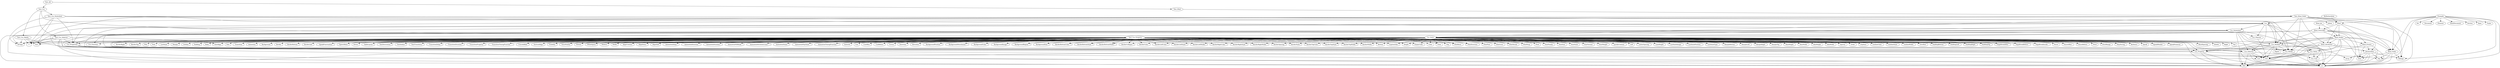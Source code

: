 digraph G {
  "BsDeclaredom" -> "Css"
  "BsDeclaredom" -> "Html"
  "Css" -> "Css_Charset"
  "Css" -> "Css_Function"
  "Css" -> "Css_Media"
  "Css" -> "Css_Module"
  "Css" -> "Css_Properties"
  "Css" -> "Css_Property"
  "Css" -> "Css_Selector"
  "Css" -> "Css_Style"
  "Css" -> "Css_Stylesheet"
  "Css" -> "Css_Unit"
  "Css" -> "Css_Value"
  "Declaredom" -> "Array"
  "Declaredom" -> "Belt"
  "Declaredom" -> "Dom"
  "Declaredom" -> "Js"
  "Declaredom" -> "Obj"
  "Declaredom" -> "Webapi"
  "Html" -> "Html_Attributes"
  "Html" -> "Html_Events"
  "Html" -> "Html_Node"
  "Html" -> "Html_Nodes"
  "Html" -> "Html_Overrides"
  "Util" -> "Belt"
  "Util" -> "Js"
  "Html_Jsx" -> "Html_Nodes"
  "Html_Jsx" -> "Html_Overrides"
  "Css_Charset" -> "Util"
  "Css_Media" -> "Belt"
  "Css_Media" -> "Css_Unit"
  "Css_Media" -> "Js"
  "Css_Media" -> "List"
  "Css_Module" -> "Array"
  "Css_Module" -> "Belt"
  "Css_Module" -> "Css_Media"
  "Css_Module" -> "Css_Property"
  "Css_Module" -> "Css_Selector"
  "Css_Module" -> "Digest"
  "Css_Module" -> "Js"
  "Css_Module" -> "List"
  "Css_Module" -> "Util"
  "Css_Properties" -> "Belt"
  "Css_Properties" -> "Css_Property"
  "Css_Properties" -> "Css_Value"
  "Css_Properties" -> "Js"
  "Css_Properties" -> "Util"
  "Css_Property" -> "Belt"
  "Css_Property" -> "Js"
  "Css_Property" -> "Util"
  "Css_Selector" -> "Belt"
  "Css_Selector" -> "Js"
  "Css_Selector" -> "List"
  "Css_Selector" -> "Obj"
  "Css_Selector" -> "Util"
  "Css_Style" -> "AlignContent"
  "Css_Style" -> "AlignItems"
  "Css_Style" -> "AlignSelf"
  "Css_Style" -> "AnimationDelay"
  "Css_Style" -> "AnimationDirection"
  "Css_Style" -> "AnimationDuration"
  "Css_Style" -> "AnimationFillMode"
  "Css_Style" -> "AnimationIterationCount"
  "Css_Style" -> "AnimationName"
  "Css_Style" -> "AnimationPlayState"
  "Css_Style" -> "AnimationTimingFunction"
  "Css_Style" -> "Azimuth"
  "Css_Style" -> "BackgroundAttachment"
  "Css_Style" -> "BackgroundColor"
  "Css_Style" -> "BackgroundImage"
  "Css_Style" -> "BackgroundPosition"
  "Css_Style" -> "BackgroundRepeat"
  "Css_Style" -> "BackgroundSize"
  "Css_Style" -> "Belt"
  "Css_Style" -> "BorderBottomColor"
  "Css_Style" -> "BorderBottomStyle"
  "Css_Style" -> "BorderBottomWidth"
  "Css_Style" -> "BorderCollapse"
  "Css_Style" -> "BorderColor"
  "Css_Style" -> "BorderLeftColor"
  "Css_Style" -> "BorderLeftStyle"
  "Css_Style" -> "BorderLeftWidth"
  "Css_Style" -> "BorderRightColor"
  "Css_Style" -> "BorderRightStyle"
  "Css_Style" -> "BorderRightWidth"
  "Css_Style" -> "BorderSpacing"
  "Css_Style" -> "BorderStyle"
  "Css_Style" -> "BorderTopColor"
  "Css_Style" -> "BorderTopStyle"
  "Css_Style" -> "BorderTopWidth"
  "Css_Style" -> "BorderWidth"
  "Css_Style" -> "Bottom"
  "Css_Style" -> "CaptionSide"
  "Css_Style" -> "Clear"
  "Css_Style" -> "Clip"
  "Css_Style" -> "Color"
  "Css_Style" -> "Css_Properties"
  "Css_Style" -> "Css_Property"
  "Css_Style" -> "Css_Selector"
  "Css_Style" -> "Cue"
  "Css_Style" -> "CueAfter"
  "Css_Style" -> "CueBefore"
  "Css_Style" -> "Cursor"
  "Css_Style" -> "Direction"
  "Css_Style" -> "Elevation"
  "Css_Style" -> "EmptyCells"
  "Css_Style" -> "FlexBasis"
  "Css_Style" -> "FlexDirection"
  "Css_Style" -> "FlexFlow"
  "Css_Style" -> "FlexGrow"
  "Css_Style" -> "FlexShrink"
  "Css_Style" -> "FlexWrap"
  "Css_Style" -> "Float"
  "Css_Style" -> "FontFamily"
  "Css_Style" -> "FontSize"
  "Css_Style" -> "FontStyle"
  "Css_Style" -> "FontVariant"
  "Css_Style" -> "FontWeight"
  "Css_Style" -> "Height"
  "Css_Style" -> "Js"
  "Css_Style" -> "JustifyContent"
  "Css_Style" -> "Left"
  "Css_Style" -> "LetterSpacing"
  "Css_Style" -> "LineHeight"
  "Css_Style" -> "ListStyleImage"
  "Css_Style" -> "ListStylePosition"
  "Css_Style" -> "ListStyleType"
  "Css_Style" -> "MarginBottom"
  "Css_Style" -> "MarginLeft"
  "Css_Style" -> "MarginRight"
  "Css_Style" -> "MarginTop"
  "Css_Style" -> "MaxHeight"
  "Css_Style" -> "MaxWidth"
  "Css_Style" -> "MinHeight"
  "Css_Style" -> "MinWidth"
  "Css_Style" -> "Opacity"
  "Css_Style" -> "Order"
  "Css_Style" -> "Orphans"
  "Css_Style" -> "OutlineColor"
  "Css_Style" -> "OutlineStyle"
  "Css_Style" -> "OutlineWidth"
  "Css_Style" -> "Overflow"
  "Css_Style" -> "PaddingBottom"
  "Css_Style" -> "PaddingLeft"
  "Css_Style" -> "PaddingRight"
  "Css_Style" -> "PaddingTop"
  "Css_Style" -> "PageBreakAfter"
  "Css_Style" -> "PageBreakBefore"
  "Css_Style" -> "PageBreakInside"
  "Css_Style" -> "Pause"
  "Css_Style" -> "PauseAfter"
  "Css_Style" -> "PauseBefore"
  "Css_Style" -> "Pitch"
  "Css_Style" -> "PitchRange"
  "Css_Style" -> "PlayDuring"
  "Css_Style" -> "Richness"
  "Css_Style" -> "Right"
  "Css_Style" -> "Speak"
  "Css_Style" -> "SpeakHeader"
  "Css_Style" -> "SpeakNumeral"
  "Css_Style" -> "SpeakPunctuation"
  "Css_Style" -> "SpeechRate"
  "Css_Style" -> "Stress"
  "Css_Style" -> "TableLayout"
  "Css_Style" -> "TextAlign"
  "Css_Style" -> "TextDecoration"
  "Css_Style" -> "TextIndent"
  "Css_Style" -> "TextTransform"
  "Css_Style" -> "Top"
  "Css_Style" -> "TransitionDelay"
  "Css_Style" -> "TransitionDuration"
  "Css_Style" -> "TransitionProperty"
  "Css_Style" -> "TransitionTimingFunction"
  "Css_Style" -> "UnicodeBidi"
  "Css_Style" -> "Util"
  "Css_Style" -> "VerticalAlign"
  "Css_Style" -> "Visibility"
  "Css_Style" -> "VoiceFamily"
  "Css_Style" -> "Volume"
  "Css_Style" -> "WhiteSpace"
  "Css_Style" -> "Widows"
  "Css_Style" -> "Width"
  "Css_Style" -> "WordSpacing"
  "Css_Style" -> "ZIndex"
  "Css_Stylesheet" -> "Belt"
  "Css_Stylesheet" -> "Css_Charset"
  "Css_Stylesheet" -> "Css_Media"
  "Css_Stylesheet" -> "Css_Module"
  "Css_Stylesheet" -> "Css_Property"
  "Css_Stylesheet" -> "Css_Selector"
  "Css_Stylesheet" -> "Css_Style"
  "Css_Stylesheet" -> "Css_Value"
  "Css_Stylesheet" -> "Js"
  "Css_Stylesheet" -> "List"
  "Css_Stylesheet" -> "Util"
  "Css_Unit" -> "Js"
  "Css_Value" -> "Belt"
  "Css_Value" -> "Css_Unit"
  "Css_Value" -> "Js"
  "Css_Value" -> "Util"
  "Html_Attributes" -> "Belt"
  "Html_Attributes" -> "Css_Property"
  "Html_Attributes" -> "Declaredom"
  "Html_Attributes" -> "Js"
  "Html_Attributes" -> "Util"
  "Html_Events" -> "Declaredom"
  "Html_Events" -> "Dom"
  "Html_Events" -> "Js"
  "Html_Events" -> "Util"
  "Html_Node" -> "Belt"
  "Html_Node" -> "Dom"
  "Html_Node" -> "Js"
  "Html_Node" -> "Obj"
  "Html_Node" -> "Webapi"
  "Html_Nodes" -> "Belt"
  "Html_Nodes" -> "Css_Media"
  "Html_Nodes" -> "Css_Module"
  "Html_Nodes" -> "Css_Property"
  "Html_Nodes" -> "Css_Value"
  "Html_Nodes" -> "Declaredom"
  "Html_Nodes" -> "Dom"
  "Html_Nodes" -> "Html_Attributes"
  "Html_Nodes" -> "Html_Events"
  "Html_Nodes" -> "Html_Node"
  "Html_Nodes" -> "Js"
  "Html_Nodes" -> "List"
  "Html_Nodes" -> "Util"
  "Html_Overrides" -> "Belt"
  "Html_Overrides" -> "Css_Module"
  "Html_Overrides" -> "Css_Properties"
  "Html_Overrides" -> "Css_Property"
  "Html_Overrides" -> "Css_Style"
  "Html_Overrides" -> "Dom"
  "Html_Overrides" -> "Html_Node"
  "Html_Overrides" -> "Html_Nodes"
  "Html_Overrides" -> "Js"
  "Html_Overrides" -> "Webapi"
  "Example" -> "Css"
  "Example" -> "Div"
  "Example" -> "Document"
  "Example" -> "Element"
  "Example" -> "Html"
  "Example" -> "HtmlDocument"
  "Example" -> "Html_Node"
  "Example" -> "Js"
  "Example" -> "Obj"
  "Example" -> "Section"
  "Example" -> "Span"
  "Example" -> "TryJsx"
  "Example" -> "Webapi"
  "Test_All" -> "Test_Css"
  "Test_All" -> "Test_Html"
  "Test_Css" -> "Test_Css_Media"
  "Test_Css" -> "Test_Css_Property"
  "Test_Css" -> "Test_Css_Selector"
  "Test_Css" -> "Test_Css_Stylesheet"
  "Test_Html" -> "Test_Html_Node"
  "Test_Css_Media" -> "BsTape"
  "Test_Css_Media" -> "Css_Media"
  "Test_Css_Media" -> "T"
  "Test_Css_Media" -> "Test"
  "Test_Css_Property" -> "AlignContent"
  "Test_Css_Property" -> "AlignItems"
  "Test_Css_Property" -> "AlignSelf"
  "Test_Css_Property" -> "Animation"
  "Test_Css_Property" -> "AnimationDelay"
  "Test_Css_Property" -> "AnimationDirection"
  "Test_Css_Property" -> "AnimationDuration"
  "Test_Css_Property" -> "AnimationFillMode"
  "Test_Css_Property" -> "AnimationIterationCount"
  "Test_Css_Property" -> "AnimationName"
  "Test_Css_Property" -> "AnimationPlayState"
  "Test_Css_Property" -> "AnimationTimingFunction"
  "Test_Css_Property" -> "Azimuth"
  "Test_Css_Property" -> "Background"
  "Test_Css_Property" -> "BackgroundAttachment"
  "Test_Css_Property" -> "BackgroundColor"
  "Test_Css_Property" -> "BackgroundImage"
  "Test_Css_Property" -> "BackgroundPosition"
  "Test_Css_Property" -> "BackgroundRepeat"
  "Test_Css_Property" -> "BackgroundSize"
  "Test_Css_Property" -> "Border"
  "Test_Css_Property" -> "BorderBottom"
  "Test_Css_Property" -> "BorderBottomColor"
  "Test_Css_Property" -> "BorderBottomStyle"
  "Test_Css_Property" -> "BorderBottomWidth"
  "Test_Css_Property" -> "BorderCollapse"
  "Test_Css_Property" -> "BorderColor"
  "Test_Css_Property" -> "BorderLeft"
  "Test_Css_Property" -> "BorderLeftColor"
  "Test_Css_Property" -> "BorderLeftStyle"
  "Test_Css_Property" -> "BorderLeftWidth"
  "Test_Css_Property" -> "BorderRight"
  "Test_Css_Property" -> "BorderRightColor"
  "Test_Css_Property" -> "BorderRightStyle"
  "Test_Css_Property" -> "BorderRightWidth"
  "Test_Css_Property" -> "BorderSpacing"
  "Test_Css_Property" -> "BorderStyle"
  "Test_Css_Property" -> "BorderTop"
  "Test_Css_Property" -> "BorderTopColor"
  "Test_Css_Property" -> "BorderTopStyle"
  "Test_Css_Property" -> "BorderTopWidth"
  "Test_Css_Property" -> "BorderWidth"
  "Test_Css_Property" -> "Bottom"
  "Test_Css_Property" -> "BsTape"
  "Test_Css_Property" -> "CaptionSide"
  "Test_Css_Property" -> "Clear"
  "Test_Css_Property" -> "Clip"
  "Test_Css_Property" -> "Color"
  "Test_Css_Property" -> "Css_Function"
  "Test_Css_Property" -> "Css_Properties"
  "Test_Css_Property" -> "Css_Property"
  "Test_Css_Property" -> "Cue"
  "Test_Css_Property" -> "CueAfter"
  "Test_Css_Property" -> "CueBefore"
  "Test_Css_Property" -> "Cursor"
  "Test_Css_Property" -> "Direction"
  "Test_Css_Property" -> "Elevation"
  "Test_Css_Property" -> "EmptyCells"
  "Test_Css_Property" -> "Flex"
  "Test_Css_Property" -> "FlexBasis"
  "Test_Css_Property" -> "FlexDirection"
  "Test_Css_Property" -> "FlexFlow"
  "Test_Css_Property" -> "FlexGrow"
  "Test_Css_Property" -> "FlexShrink"
  "Test_Css_Property" -> "FlexWrap"
  "Test_Css_Property" -> "Float"
  "Test_Css_Property" -> "Font"
  "Test_Css_Property" -> "FontFamily"
  "Test_Css_Property" -> "FontSize"
  "Test_Css_Property" -> "FontStyle"
  "Test_Css_Property" -> "FontVariant"
  "Test_Css_Property" -> "FontWeight"
  "Test_Css_Property" -> "Height"
  "Test_Css_Property" -> "JustifyContent"
  "Test_Css_Property" -> "Left"
  "Test_Css_Property" -> "LetterSpacing"
  "Test_Css_Property" -> "LineHeight"
  "Test_Css_Property" -> "ListStyle"
  "Test_Css_Property" -> "ListStyleImage"
  "Test_Css_Property" -> "ListStylePosition"
  "Test_Css_Property" -> "ListStyleType"
  "Test_Css_Property" -> "Margin"
  "Test_Css_Property" -> "MarginBottom"
  "Test_Css_Property" -> "MarginLeft"
  "Test_Css_Property" -> "MarginRight"
  "Test_Css_Property" -> "MarginTop"
  "Test_Css_Property" -> "MaxHeight"
  "Test_Css_Property" -> "MaxWidth"
  "Test_Css_Property" -> "MinHeight"
  "Test_Css_Property" -> "MinWidth"
  "Test_Css_Property" -> "Opacity"
  "Test_Css_Property" -> "Order"
  "Test_Css_Property" -> "Orphans"
  "Test_Css_Property" -> "Outline"
  "Test_Css_Property" -> "OutlineColor"
  "Test_Css_Property" -> "OutlineStyle"
  "Test_Css_Property" -> "OutlineWidth"
  "Test_Css_Property" -> "Overflow"
  "Test_Css_Property" -> "Padding"
  "Test_Css_Property" -> "PaddingBottom"
  "Test_Css_Property" -> "PaddingLeft"
  "Test_Css_Property" -> "PaddingRight"
  "Test_Css_Property" -> "PaddingTop"
  "Test_Css_Property" -> "PageBreakAfter"
  "Test_Css_Property" -> "PageBreakBefore"
  "Test_Css_Property" -> "PageBreakInside"
  "Test_Css_Property" -> "Pause"
  "Test_Css_Property" -> "PauseAfter"
  "Test_Css_Property" -> "PauseBefore"
  "Test_Css_Property" -> "Pitch"
  "Test_Css_Property" -> "PitchRange"
  "Test_Css_Property" -> "PlayDuring"
  "Test_Css_Property" -> "Richness"
  "Test_Css_Property" -> "Ruby"
  "Test_Css_Property" -> "Size"
  "Test_Css_Property" -> "Speak"
  "Test_Css_Property" -> "SpeakHeader"
  "Test_Css_Property" -> "SpeakNumeral"
  "Test_Css_Property" -> "SpeakPunctuation"
  "Test_Css_Property" -> "SpeechRate"
  "Test_Css_Property" -> "Stress"
  "Test_Css_Property" -> "T"
  "Test_Css_Property" -> "TableLayout"
  "Test_Css_Property" -> "Test"
  "Test_Css_Property" -> "TextAlign"
  "Test_Css_Property" -> "TextDecoration"
  "Test_Css_Property" -> "TextIndent"
  "Test_Css_Property" -> "TextTransform"
  "Test_Css_Property" -> "Transition"
  "Test_Css_Property" -> "TransitionDelay"
  "Test_Css_Property" -> "TransitionDuration"
  "Test_Css_Property" -> "TransitionProperty"
  "Test_Css_Property" -> "TransitionTimingFunction"
  "Test_Css_Property" -> "UnicodeBidi"
  "Test_Css_Property" -> "VerticalAlign"
  "Test_Css_Property" -> "Visibility"
  "Test_Css_Property" -> "VoiceFamily"
  "Test_Css_Property" -> "Volume"
  "Test_Css_Property" -> "WhiteSpace"
  "Test_Css_Property" -> "Widows"
  "Test_Css_Property" -> "Width"
  "Test_Css_Selector" -> "BsTape"
  "Test_Css_Selector" -> "Css_Properties"
  "Test_Css_Selector" -> "Css_Property"
  "Test_Css_Selector" -> "Css_Selector"
  "Test_Css_Selector" -> "Js"
  "Test_Css_Selector" -> "T"
  "Test_Css_Selector" -> "Test"
  "Test_Css_Selector" -> "TextAlign"
  "Test_Css_Stylesheet" -> "BsTape"
  "Test_Css_Stylesheet" -> "Css"
  "Test_Css_Stylesheet" -> "Css_Media"
  "Test_Css_Stylesheet" -> "Css_Module"
  "Test_Css_Stylesheet" -> "Css_Properties"
  "Test_Css_Stylesheet" -> "Css_Stylesheet"
  "Test_Css_Stylesheet" -> "T"
  "Test_Css_Stylesheet" -> "Test"
  "Test_Html_Node" -> "BsTape"
  "Test_Html_Node" -> "Css_Media"
  "Test_Html_Node" -> "Css_Module"
  "Test_Html_Node" -> "Css_Style"
  "Test_Html_Node" -> "Html"
  "Test_Html_Node" -> "Html_Attributes"
  "Test_Html_Node" -> "Html_Node"
  "Test_Html_Node" -> "Js"
  "Test_Html_Node" -> "Jsdom"
  "Test_Html_Node" -> "T"
  "Test_Html_Node" -> "Test"
  "Test_Html_Node" -> "Webapi"
}
